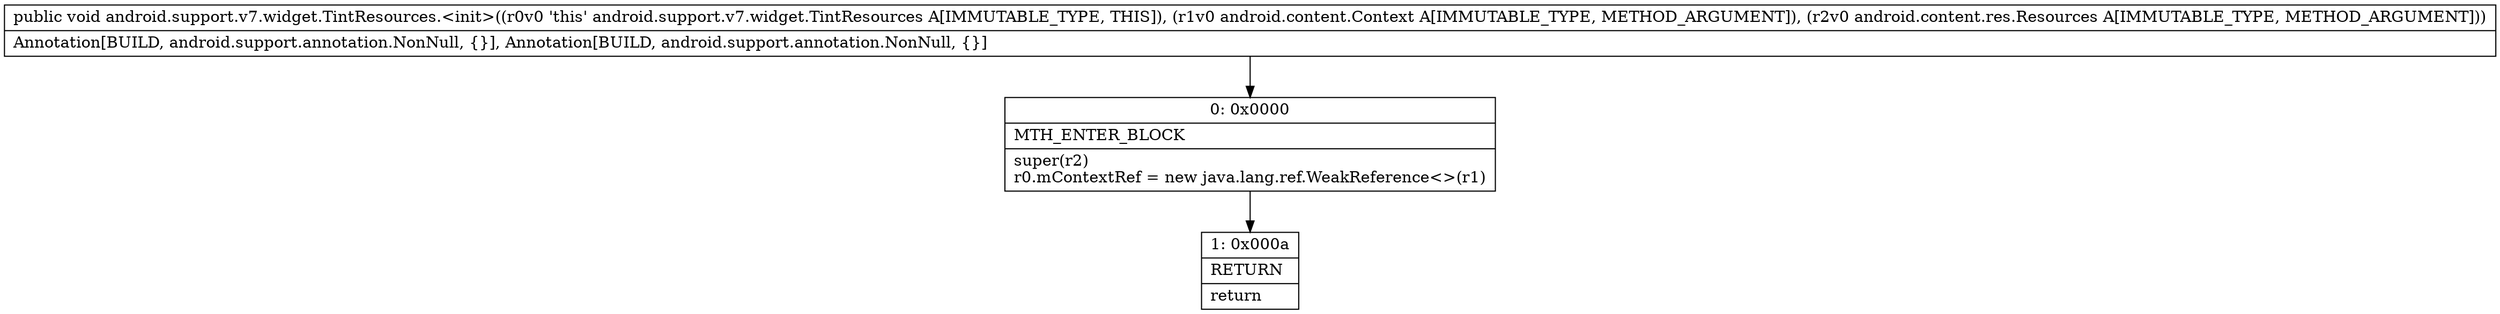 digraph "CFG forandroid.support.v7.widget.TintResources.\<init\>(Landroid\/content\/Context;Landroid\/content\/res\/Resources;)V" {
Node_0 [shape=record,label="{0\:\ 0x0000|MTH_ENTER_BLOCK\l|super(r2)\lr0.mContextRef = new java.lang.ref.WeakReference\<\>(r1)\l}"];
Node_1 [shape=record,label="{1\:\ 0x000a|RETURN\l|return\l}"];
MethodNode[shape=record,label="{public void android.support.v7.widget.TintResources.\<init\>((r0v0 'this' android.support.v7.widget.TintResources A[IMMUTABLE_TYPE, THIS]), (r1v0 android.content.Context A[IMMUTABLE_TYPE, METHOD_ARGUMENT]), (r2v0 android.content.res.Resources A[IMMUTABLE_TYPE, METHOD_ARGUMENT]))  | Annotation[BUILD, android.support.annotation.NonNull, \{\}], Annotation[BUILD, android.support.annotation.NonNull, \{\}]\l}"];
MethodNode -> Node_0;
Node_0 -> Node_1;
}

